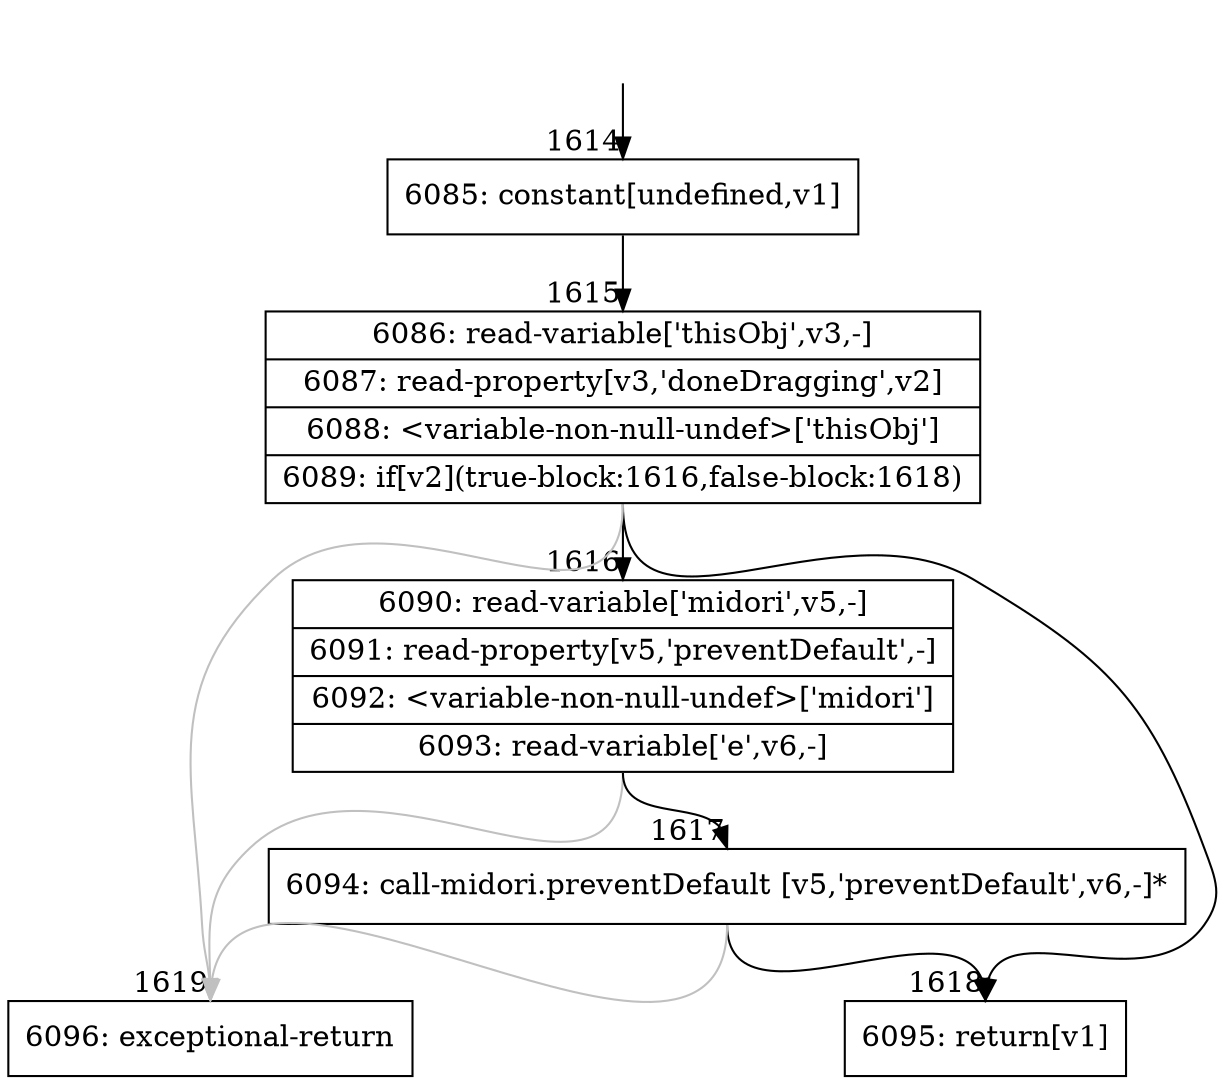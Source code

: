 digraph {
rankdir="TD"
BB_entry92[shape=none,label=""];
BB_entry92 -> BB1614 [tailport=s, headport=n, headlabel="    1614"]
BB1614 [shape=record label="{6085: constant[undefined,v1]}" ] 
BB1614 -> BB1615 [tailport=s, headport=n, headlabel="      1615"]
BB1615 [shape=record label="{6086: read-variable['thisObj',v3,-]|6087: read-property[v3,'doneDragging',v2]|6088: \<variable-non-null-undef\>['thisObj']|6089: if[v2](true-block:1616,false-block:1618)}" ] 
BB1615 -> BB1616 [tailport=s, headport=n, headlabel="      1616"]
BB1615 -> BB1618 [tailport=s, headport=n, headlabel="      1618"]
BB1615 -> BB1619 [tailport=s, headport=n, color=gray, headlabel="      1619"]
BB1616 [shape=record label="{6090: read-variable['midori',v5,-]|6091: read-property[v5,'preventDefault',-]|6092: \<variable-non-null-undef\>['midori']|6093: read-variable['e',v6,-]}" ] 
BB1616 -> BB1617 [tailport=s, headport=n, headlabel="      1617"]
BB1616 -> BB1619 [tailport=s, headport=n, color=gray]
BB1617 [shape=record label="{6094: call-midori.preventDefault [v5,'preventDefault',v6,-]*}" ] 
BB1617 -> BB1618 [tailport=s, headport=n]
BB1617 -> BB1619 [tailport=s, headport=n, color=gray]
BB1618 [shape=record label="{6095: return[v1]}" ] 
BB1619 [shape=record label="{6096: exceptional-return}" ] 
//#$~ 1191
}
